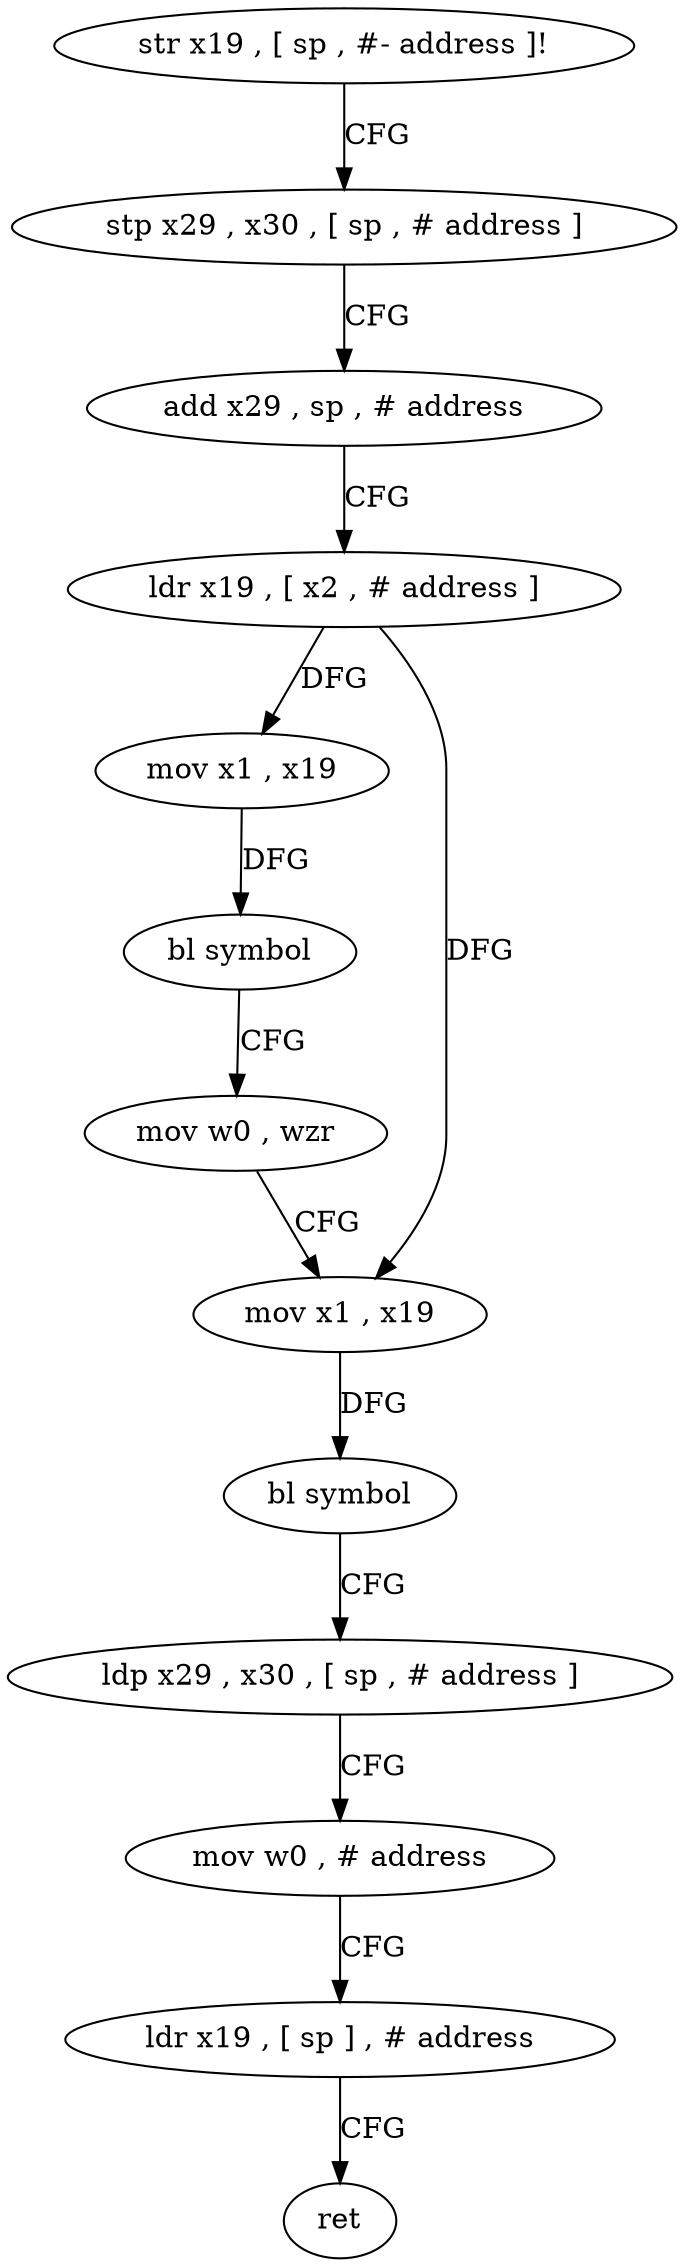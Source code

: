 digraph "func" {
"4213672" [label = "str x19 , [ sp , #- address ]!" ]
"4213676" [label = "stp x29 , x30 , [ sp , # address ]" ]
"4213680" [label = "add x29 , sp , # address" ]
"4213684" [label = "ldr x19 , [ x2 , # address ]" ]
"4213688" [label = "mov x1 , x19" ]
"4213692" [label = "bl symbol" ]
"4213696" [label = "mov w0 , wzr" ]
"4213700" [label = "mov x1 , x19" ]
"4213704" [label = "bl symbol" ]
"4213708" [label = "ldp x29 , x30 , [ sp , # address ]" ]
"4213712" [label = "mov w0 , # address" ]
"4213716" [label = "ldr x19 , [ sp ] , # address" ]
"4213720" [label = "ret" ]
"4213672" -> "4213676" [ label = "CFG" ]
"4213676" -> "4213680" [ label = "CFG" ]
"4213680" -> "4213684" [ label = "CFG" ]
"4213684" -> "4213688" [ label = "DFG" ]
"4213684" -> "4213700" [ label = "DFG" ]
"4213688" -> "4213692" [ label = "DFG" ]
"4213692" -> "4213696" [ label = "CFG" ]
"4213696" -> "4213700" [ label = "CFG" ]
"4213700" -> "4213704" [ label = "DFG" ]
"4213704" -> "4213708" [ label = "CFG" ]
"4213708" -> "4213712" [ label = "CFG" ]
"4213712" -> "4213716" [ label = "CFG" ]
"4213716" -> "4213720" [ label = "CFG" ]
}

